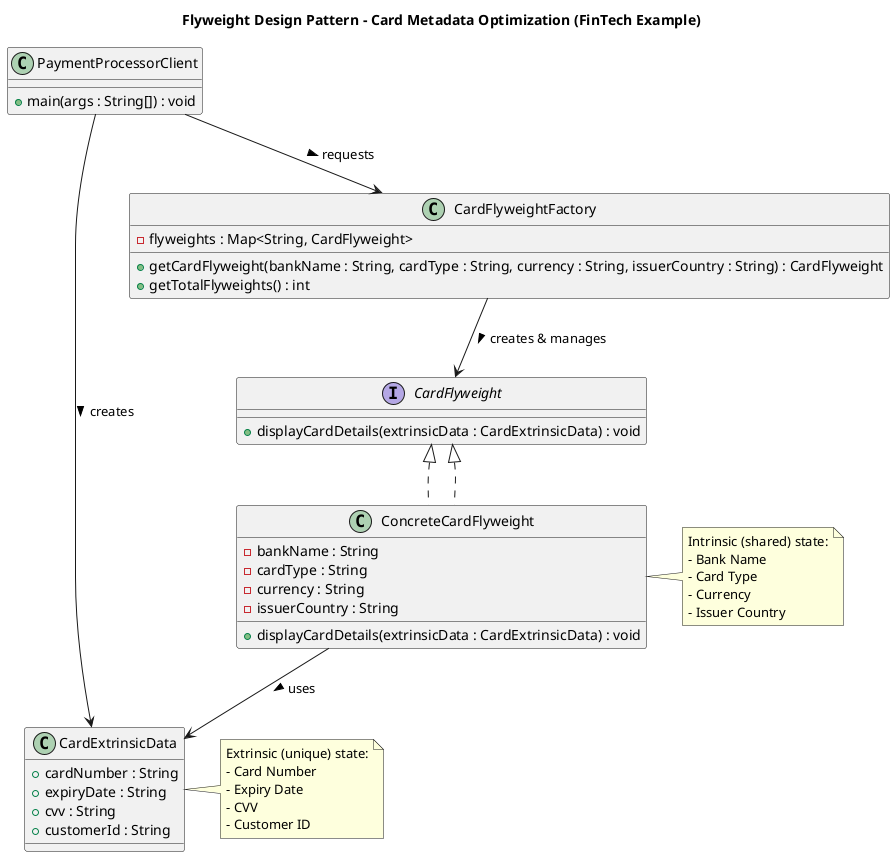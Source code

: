 @startuml
title Flyweight Design Pattern - Card Metadata Optimization (FinTech Example)

interface CardFlyweight {
    + displayCardDetails(extrinsicData : CardExtrinsicData) : void
}

class ConcreteCardFlyweight implements CardFlyweight {
    - bankName : String
    - cardType : String
    - currency : String
    - issuerCountry : String
    + displayCardDetails(extrinsicData : CardExtrinsicData) : void
}

class CardExtrinsicData {
    + cardNumber : String
    + expiryDate : String
    + cvv : String
    + customerId : String
}

class CardFlyweightFactory {
    - flyweights : Map<String, CardFlyweight>
    + getCardFlyweight(bankName : String, cardType : String, currency : String, issuerCountry : String) : CardFlyweight
    + getTotalFlyweights() : int
}

class PaymentProcessorClient {
    + main(args : String[]) : void
}

CardFlyweight <|.. ConcreteCardFlyweight
CardFlyweightFactory --> CardFlyweight : creates & manages >
ConcreteCardFlyweight --> CardExtrinsicData : uses >
PaymentProcessorClient --> CardFlyweightFactory : requests >
PaymentProcessorClient --> CardExtrinsicData : creates >

note right of ConcreteCardFlyweight
Intrinsic (shared) state:
- Bank Name
- Card Type
- Currency
- Issuer Country
end note

note right of CardExtrinsicData
Extrinsic (unique) state:
- Card Number
- Expiry Date
- CVV
- Customer ID
end note

@enduml
